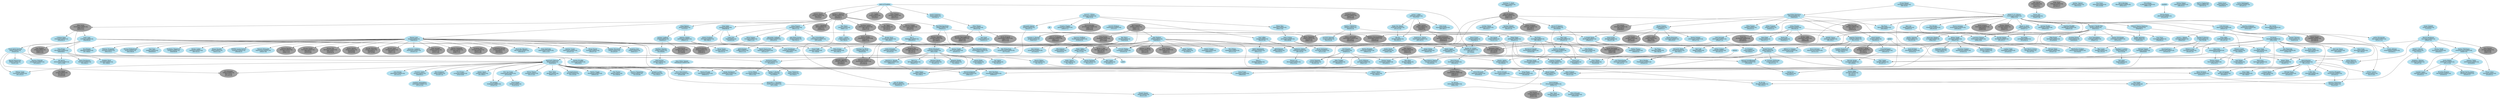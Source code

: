 
# This file is meant to list all FreeBSD src committers and describe the
# mentor-mentee relationships between them.
# The graphical output can be generated from this file with the following
# command:
# $ dot -T png -o file.png committers-src.dot
#
# The dot binary is part of the graphics/graphviz port.

digraph src {

# Node definitions follow this example:
#
#   foo [label="Foo Bar\nfoo@FreeBSD.org\n????/??/??"]
#
# ????/??/?? is the date when the commit bit was obtained, usually the one you
# can find in git logs for the access file in the internal/admin branch.
# Use YYYY/MM/DD format.
#
# For returned commit bits, the node definition will follow this example:
#
#   foo [label="Foo Bar\nfoo@FreeBSD.org\n????/??/??\n????/??/??"]
#
# The first date is the same as for an active committer, the second date is
# the date when the commit bit has been returned. Again, check git logs.

node [color=grey62, style=filled, bgcolor=black];

# Alumni go here.. Try to keep things sorted.

alm [label="Andrew Moore\nalm@FreeBSD.org\n1993/06/12\n????/??/??"]
anholt [label="Eric Anholt\nanholt@FreeBSD.org\n2002/04/22\n2008/08/07"]
archie [label="Archie Cobbs\narchie@FreeBSD.org\n1998/11/06\n2006/06/09"]
arr [label="Andrew R. Reiter\narr@FreeBSD.org\n2001/11/02\n2005/05/25"]
arun [label="Arun Sharma\narun@FreeBSD.org\n2003/03/06\n2006/12/16"]
asmodai [label="Jeroen Ruigrok\nasmodai@FreeBSD.org\n1999/12/16\n2001/11/16"]
benjsc [label="Benjamin Close\nbenjsc@FreeBSD.org\n2007/02/09\n2010/09/15"]
billf [label="Bill Fumerola\nbillf@FreeBSD.org\n1998/11/11\n2008/11/10"]
bmah [label="Bruce A. Mah\nbmah@FreeBSD.org\n2002/01/29\n2009/09/13"]
bmilekic [label="Bosko Milekic\nbmilekic@FreeBSD.org\n2000/09/21\n2008/11/10"]
bushman [label="Michael Bushkov\nbushman@FreeBSD.org\n2007/03/10\n2010/04/29"]
carl [label="Carl Delsey\ncarl@FreeBSD.org\n2013/01/14\n2014/03/06"]
ceri [label="Ceri Davies\nceri@FreeBSD.org\n2006/11/07\n2012/03/07"]
cjc [label="Crist J. Clark\ncjc@FreeBSD.org\n2001/06/01\n2006/12/29"]
davidxu [label="David Xu\ndavidxu@FreeBSD.org\n2002/09/02\n2014/04/14"]
dds [label="Diomidis Spinellis\ndds@FreeBSD.org\n2003/06/20\n2010/09/22"]
dhartmei [label="Daniel Hartmeier\ndhartmei@FreeBSD.org\n2004/04/06\n2008/12/08"]
dmlb [label="Duncan Barclay\ndmlb@FreeBSD.org\n2001/12/14\n2008/11/10"]
dougb [label="Doug Barton\ndougb@FreeBSD.org\n2000/10/26\n2012/10/08"]
eik [label="Oliver Eikemeier\neik@FreeBSD.org\n2004/05/20\n2008/11/10"]
furuta [label="Atsushi Furuta\nfuruta@FreeBSD.org\n2000/06/21\n2003/03/08"]
gj [label="Gary L. Jennejohn\ngj@FreeBSD.org\n1994/??/??\n2006/04/28"]
groudier [label="Gerard Roudier\ngroudier@FreeBSD.org\n1999/12/30\n2006/04/06"]
jake [label="Jake Burkholder\njake@FreeBSD.org\n2000/05/16\n2008/11/10"]
jayanth [label="Jayanth Vijayaraghavan\njayanth@FreeBSD.org\n2000/05/08\n2008/11/10"]
jb [label="John Birrell\njb@FreeBSD.org\n1997/03/27\n2009/12/15"]
jdp [label="John Polstra\njdp@FreeBSD.org\n1995/12/07\n2008/02/26"]
jedgar [label="Chris D. Faulhaber\njedgar@FreeBSD.org\n1999/12/15\n2006/04/07"]
jkh [label="Jordan K. Hubbard\njkh@FreeBSD.org\n1993/06/12\n2008/06/13"]
jlemon [label="Jonathan Lemon\njlemon@FreeBSD.org\n1997/08/14\n2008/11/10"]
joe [label="Josef Karthauser\njoe@FreeBSD.org\n1999/10/22\n2008/08/10"]
jtc [label="J.T. Conklin\njtc@FreeBSD.org\n1993/06/12\n????/??/??"]
kargl [label="Steven G. Kargl\nkargl@FreeBSD.org\n2011/01/17\n2015/06/28"]
kbyanc [label="Kelly Yancey\nkbyanc@FreeBSD.org\n2000/07/11\n2006/07/25"]
keichii [label="Michael Wu\nkeichii@FreeBSD.org\n2001/03/07\n2006/04/28"]
linimon [label="Mark Linimon\nlinimon@FreeBSD.org\n2006/09/30\n2008/05/04"]
lulf [label="Ulf Lilleengen\nlulf@FreeBSD.org\n2007/10/24\n2012/01/19"]
mb [label="Maxim Bolotin\nmb@FreeBSD.org\n2000/04/06\n2003/03/08"]
marks [label="Mark Santcroos\nmarks@FreeBSD.org\n2004/03/18\n2008/09/29"]
mike [label="Mike Barcroft\nmike@FreeBSD.org\n2001/07/17\n2006/04/28"]
msmith [label="Mike Smith\nmsmith@FreeBSD.org\n1996/10/22\n2003/12/15"]
murray [label="Murray Stokely\nmurray@FreeBSD.org\n2000/04/05\n2010/07/25"]
mux [label="Maxime Henrion\nmux@FreeBSD.org\n2002/03/03\n2011/06/22"]
nate [label="Nate Willams\nnate@FreeBSD.org\n1993/06/12\n2003/12/15"]
njl [label="Nate Lawson\nnjl@FreeBSD.org\n2002/08/07\n2008/02/16"]
non [label="Noriaki Mitsnaga\nnon@FreeBSD.org\n2000/06/19\n2007/03/06"]
onoe [label="Atsushi Onoe\nonoe@FreeBSD.org\n2000/07/21\n2008/11/10"]
rafan [label="Rong-En Fan\nrafan@FreeBSD.org\n2007/01/31\n2012/07/23"]
randi [label="Randi Harper\nrandi@FreeBSD.org\n2010/04/20\n2012/05/10"]
rink [label="Rink Springer\nrink@FreeBSD.org\n2006/01/16\n2010/11/04"]
robert [label="Robert Drehmel\nrobert@FreeBSD.org\n2001/08/23\n2006/05/13"]
sah [label="Sam Hopkins\nsah@FreeBSD.org\n2004/12/15\n2008/11/10"]
shafeeq [label="Shafeeq Sinnamohideen\nshafeeq@FreeBSD.org\n2000/06/19\n2006/04/06"]
sheldonh [label="Sheldon Hearn\nsheldonh@FreeBSD.org\n1999/06/14\n2006/05/13"]
shiba [label="Takeshi Shibagaki\nshiba@FreeBSD.org\n2000/06/19\n2008/11/10"]
shin [label="Yoshinobu Inoue\nshin@FreeBSD.org\n1999/07/29\n2003/03/08"]
snb [label="Nick Barkas\nsnb@FreeBSD.org\n2009/05/05\n2010/11/04"]
tmm [label="Thomas Moestl\ntmm@FreeBSD.org\n2001/03/07\n2006/07/12"]
toshi [label="Toshihiko Arai\ntoshi@FreeBSD.org\n2000/07/06\n2003/03/08"]
tshiozak [label="Takuya SHIOZAKI\ntshiozak@FreeBSD.org\n2001/04/25\n2003/03/08"]
uch [label="UCHIYAMA Yasushi\nuch@FreeBSD.org\n2000/06/21\n2002/04/24"]
wilko [label="Wilko Bulte\nwilko@FreeBSD.org\n2000/01/13\n2013/01/17"]
yar [label="Yar Tikhiy\nyar@FreeBSD.org\n2001/03/25\n2012/05/23"]
zack [label="Zack Kirsch\nzack@FreeBSD.org\n2010/11/05\n2012/09/08"]


node [color=lightblue2, style=filled, bgcolor=black];

# Current src committers go here. Try to keep things sorted.

"0mp" [label="Mateusz Piotrowski\n0mp@FreeBSD.org\n2024/10/07"]
ache [label="Andrey Chernov\nache@FreeBSD.org\n1993/10/31"]
achim [label="Achim Leubner\nachim@FreeBSD.org\n2013/01/23"]
adrian [label="Adrian Chadd\nadrian@FreeBSD.org\n2000/07/03"]
ae [label="Andrey V. Elsukov\nae@FreeBSD.org\n2010/06/03"]
akiyama [label="Shunsuke Akiyama\nakiyama@FreeBSD.org\n2000/06/19"]
akiyano [label="Arthur Kiyanovski\nakiyano@FreeBSD.org\n2023/11/14"]
alc [label="Alan Cox\nalc@FreeBSD.org\n1999/02/23"]
alfredo [label="Alfredo Dal'Ava Junior\nalfredo@FreeBSD.org\n2020/01/27"]
allanjude [label="Allan Jude\nallanjude@FreeBSD.org\n2015/07/30"]
ambrisko [label="Doug Ambrisko\nambrisko@FreeBSD.org\n2001/12/19"]
anchie [label="Ana Kukec\nanchie@FreeBSD.org\n2010/04/14"]
andre [label="Andre Oppermann\nandre@FreeBSD.org\n2003/11/12"]
andreast [label="Andreas Tobler\nandreast@FreeBSD.org\n2010/09/05"]
andrew [label="Andrew Turner\nandrew@FreeBSD.org\n2010/07/19"]
antoine [label="Antoine Brodin\nantoine@FreeBSD.org\n2008/02/03"]
araujo [label="Marcelo Araujo\naraujo@FreeBSD.org\n2015/08/04"]
arichardson [label="Alex Richardson\narichardson@FreeBSD.org\n2017/10/30"]
ariff [label="Ariff Abdullah\nariff@FreeBSD.org\n2005/11/14"]
art [label="Artem Belevich\nart@FreeBSD.org\n2011/03/29"]
arybchik [label="Andrew Rybchenko\narybchik@FreeBSD.org\n2014/10/12"]
asiciliano [label="Alfonso S. Siciliano\nasiciliano@FreeBSD.org\n2022/02/09"]
asomers [label="Alan Somers\nasomers@FreeBSD.org\n2013/04/24"]
avg [label="Andriy Gapon\navg@FreeBSD.org\n2009/02/18"]
avos [label="Andriy Voskoboinyk\navos@FreeBSD.org\n2015/09/24"]
badger [label="Eric Badger\nbadger@FreeBSD.org\n2016/07/01"]
bapt [label="Baptiste Daroussin\nbapt@FreeBSD.org\n2011/12/23"]
bcran [label="Rebecca Cran\nbcran@FreeBSD.org\n2010/01/29"]
bde [label="Bruce Evans\nbde@FreeBSD.org\n1994/08/20"]
bdragon [label="Brandon Bergren\nbdragon@FreeBSD.org\n2019/05/31"]
bdrewery [label="Bryan Drewery\nbdrewery@FreeBSD.org\n2013/12/14"]
benl [label="Ben Laurie\nbenl@FreeBSD.org\n2011/05/18"]
benno [label="Benno Rice\nbenno@FreeBSD.org\n2000/11/02"]
bms [label="Bruce M Simpson\nbms@FreeBSD.org\n2003/08/06"]
bnovkov [label="Bojan Novkovic\nbnovkov@FreeBSD.org\n2024/02/13"]
br [label="Ruslan Bukin\nbr@FreeBSD.org\n2013/09/02"]
brian [label="Brian Somers\nbrian@FreeBSD.org\n1996/12/16"]
brooks [label="Brooks Davis\nbrooks@FreeBSD.org\n2001/06/21"]
brueffer [label="Christian Brueffer\nbrueffer@FreeBSD.org\n2006/02/28"]
bruno [label="Bruno Ducrot\nbruno@FreeBSD.org\n2005/07/18"]
bryanv [label="Bryan Venteicher\nbryanv@FreeBSD.org\n2012/11/03"]
bschmidt [label="Bernhard Schmidt\nbschmidt@FreeBSD.org\n2010/02/06"]
bwidawsk [label="Ben Widawsky\nbwidawsk@FreeBSD.org\n2018/07/05"]
bz [label="Bjoern A. Zeeb\nbz@FreeBSD.org\n2004/07/27"]
cc [label="Cheng Cui\ncc@FreeBSD.org\n2023/02/15"]
cem [label="Conrad Meyer\ncem@FreeBSD.org\n2015/07/05"]
christos [label="Christos Margiolis\nchristos@FreeBSD.org\n2023/05/22"]
chuck [label="Chuck Tuffli\nchuck@FreeBSD.org\n2017/09/06"]
cognet [label="Olivier Houchard\ncognet@FreeBSD.org\n2002/10/09"]
cokane [label="Coleman Kane\ncokane@FreeBSD.org\n2000/06/19"]
corvink [label="Corvin Köhne\ncorvink@FreeBSD.org\n2022/11/02"]
cperciva [label="Colin Percival\ncperciva@FreeBSD.org\n2004/01/20"]
csjp [label="Christian S.J. Peron\ncsjp@FreeBSD.org\n2004/05/04"]
cy [label="Cy Schubert\ncy@FreeBSD.org\n2013/04/23"]
dab [label="David Bright\ndab@FreeBSD.org\n2016/10/24"]
das [label="David Schultz\ndas@FreeBSD.org\n2003/02/21"]
davide [label="Davide Italiano\ndavide@FreeBSD.org\n2012/01/27"]
dchagin [label="Dmitry Chagin\ndchagin@FreeBSD.org\n2009/02/28"]
def [label="Konrad Witaszczyk\ndef@FreeBSD.org\n2016/11/02"]
delphij [label="Xin Li\ndelphij@FreeBSD.org\n2004/09/14"]
des [label="Dag-Erling Smorgrav\ndes@FreeBSD.org\n1998/04/03"]
dexuan [label="Dexuan Cui\ndexuan@FreeBSD.org\n2016/10/24"]
dfr [label="Doug Rabson\ndfr@FreeBSD.org\n????/??/??"]
dg [label="David Greenman\ndg@FreeBSD.org\n1993/06/14"]
dim [label="Dimitry Andric\ndim@FreeBSD.org\n2010/08/30"]
donner [label="Lutz Donnerhacke\ndonner@FreeBSD.org\n2021/01/14"]
dougm [label="Doug Moore\ndougm@FreeBSD.org\n2019/04/30"]
dsl [label="Dmitry Salychev\ndsl@FreeBSD.org\n2022/07/02"]
dteske [label="Devin Teske\ndteske@FreeBSD.org\n2012/04/10"]
dumbbell [label="Jean-Sebastien Pedron\ndumbbell@FreeBSD.org\n2004/11/29"]
dwmalone [label="David Malone\ndwmalone@FreeBSD.org\n2000/07/11"]
eadler [label="Eitan Adler\neadler@FreeBSD.org\n2012/01/18"]
ed [label="Ed Schouten\ned@FreeBSD.org\n2008/05/22"]
edavis [label="Eric Davis\nedavis@FreeBSD.org\n2013/10/09"]
edwin [label="Edwin Groothuis\nedwin@FreeBSD.org\n2007/06/25"]
eivind [label="Eivind Eklund\neivind@FreeBSD.org\n1997/02/02"]
emaste [label="Ed Maste\nemaste@FreeBSD.org\n2005/10/04"]
emax [label="Maksim Yevmenkin\nemax@FreeBSD.org\n2003/10/12"]
eri [label="Ermal Luci\neri@FreeBSD.org\n2008/06/11"]
erj [label="Eric Joyner\nerj@FreeBSD.org\n2014/12/14"]
eugen [label="Eugene Grosbein\neugen@FreeBSD.org\n2017/09/19"]
fabient [label="Fabien Thomas\nfabient@FreeBSD.org\n2009/03/16"]
fanf [label="Tony Finch\nfanf@FreeBSD.org\n2002/05/05"]
fjoe [label="Max Khon\nfjoe@FreeBSD.org\n2001/08/06"]
flz [label="Florent Thoumie\nflz@FreeBSD.org\n2006/03/30"]
freqlabs [label="Ryan Moeller\nfreqlabs@FreeBSD.org\n2020/02/10"]
fsu [label="Fedor Uporov\nfsu@FreeBSD.org\n2017/08/28"]
gabor [label="Gabor Kovesdan\ngabor@FreeBSD.org\n2010/02/02"]
gad [label="Garance A. Drosehn\ngad@FreeBSD.org\n2000/10/27"]
gallatin [label="Andrew Gallatin\ngallatin@FreeBSD.org\n1999/01/15"]
ganbold [label="Ganbold Tsagaankhuu\nganbold@FreeBSD.org\n2013/12/18"]
gavin [label="Gavin Atkinson\ngavin@FreeBSD.org\n2009/12/07"]
gibbs [label="Justin T. Gibbs\ngibbs@FreeBSD.org\n????/??/??"]
gjb [label="Glen Barber\ngjb@FreeBSD.org\n2013/06/04"]
gleb [label="Gleb Kurtsou\ngleb@FreeBSD.org\n2011/09/19"]
glebius [label="Gleb Smirnoff\nglebius@FreeBSD.org\n2004/07/14"]
gnn [label="George V. Neville-Neil\ngnn@FreeBSD.org\n2004/10/11"]
gordon [label="Gordon Tetlow\ngordon@FreeBSD.org\n2002/05/17"]
grehan [label="Peter Grehan\ngrehan@FreeBSD.org\n2002/08/08"]
grog [label="Greg Lehey\ngrog@FreeBSD.org\n1998/08/30"]
gshapiro [label="Gregory Shapiro\ngshapiro@FreeBSD.org\n2000/07/12"]
harti [label="Hartmut Brandt\nharti@FreeBSD.org\n2003/01/29"]
hiren [label="Hiren Panchasara\nhiren@FreeBSD.org\n2013/04/12"]
hmp [label="Hiten Pandya\nhmp@FreeBSD.org\n2004/03/23"]
hselasky [label="Hans Petter Selasky\nhselasky@FreeBSD.org\n"]
ian [label="Ian Lepore\nian@FreeBSD.org\n2013/01/07"]
iedowse [label="Ian Dowse\niedowse@FreeBSD.org\n2000/12/01"]
igoro [label="Igor Ostapenko\nigoro@FreeBSD.org\n2024/08/22"]
imp [label="Warner Losh\nimp@FreeBSD.org\n1996/09/20"]
ivoras [label="Ivan Voras\nivoras@FreeBSD.org\n2008/06/10"]
ivy [label="Lexi Winter\nivy@FreeBSD.org\n2025/04/28"]
jah [label="Jason A. Harmening\njah@FreeBSD.org\n2015/03/08"]
jamie [label="Jamie Gritton\njamie@FreeBSD.org\n2009/01/28"]
jasone [label="Jason Evans\njasone@FreeBSD.org\n1999/03/03"]
jceel [label="Jakub Klama\njceel@FreeBSD.org\n2011/09/25"]
jch [label="Julien Charbon\njch@FreeBSD.org\n2014/09/24"]
jchandra [label="Jayachandran C.\njchandra@FreeBSD.org\n2010/05/19"]
jeb [label="Jeb Cramer\njeb@FreeBSD.org\n2018/01/25"]
jeff [label="Jeff Roberson\njeff@FreeBSD.org\n2002/02/21"]
jfree [label="Jake Freeland\njfree@FreeBSD.org\n2023/11/03"]
jh [label="Jaakko Heinonen\njh@FreeBSD.org\n2009/10/02"]
jhb [label="John Baldwin\njhb@FreeBSD.org\n1999/08/23"]
jhibbits [label="Justin Hibbits\njhibbits@FreeBSD.org\n2011/11/30"]
jilles [label="Jilles Tjoelker\njilles@FreeBSD.org\n2009/05/22"]
jimharris [label="Jim Harris\njimharris@FreeBSD.org\n2011/12/09"]
jinmei [label="JINMEI Tatuya\njinmei@FreeBSD.org\n2007/03/17"]
jkim [label="Jung-uk Kim\njkim@FreeBSD.org\n2005/07/06"]
jkoshy [label="A. Joseph Koshy\njkoshy@FreeBSD.org\n1998/05/13"]
jlduran [label="Jose Luis Duran\njlduran@FreeBSD.org\n2024/09/05"]
jlh [label="Jeremie Le Hen\njlh@FreeBSD.org\n2012/04/22"]
jls [label="Jordan Sissel\njls@FreeBSD.org\n2006/12/06"]
jmcneill [label="Jared McNeill\njmcneill@FreeBSD.org\n2016/02/24"]
jmg [label="John-Mark Gurney\njmg@FreeBSD.org\n1997/02/13"]
jmmv [label="Julio Merino\njmmv@FreeBSD.org\n2013/11/02"]
joerg [label="Joerg Wunsch\njoerg@FreeBSD.org\n1993/11/14"]
johalun [label="Johannes Lundberg\njohalun@FreeBSD.org\n2019/01/19"]
jon [label="Jonathan Chen\njon@FreeBSD.org\n2000/10/17"]
jonathan [label="Jonathan Anderson\njonathan@FreeBSD.org\n2010/10/07"]
jpaetzel [label="Josh Paetzel\njpaetzel@FreeBSD.org\n2011/01/21"]
jrtc27 [label="Jessica Clarke\njrtc27@FreeBSD.org\n2020/01/23"]
jtl [label="Jonathan T. Looney\njtl@FreeBSD.org\n2015/10/26"]
julian [label="Julian Elischer\njulian@FreeBSD.org\n1993/04/19"]
jwd [label="John De Boskey\njwd@FreeBSD.org\n2000/05/19"]
kaiw [label="Kai Wang\nkaiw@FreeBSD.org\n2007/09/26"]
kaktus [label="Pawel Biernacki\nkaktus@FreeBSD.org\n2019/09/26"]
kan [label="Alexander Kabaev\nkan@FreeBSD.org\n2002/07/21"]
karels [label="Mike Karels\nkarels@FreeBSD.org\n2016/06/09"]
kbowling [label="Kevin Bowling\nkbowling@FreeBSD.org\n2024/10/15"]
kd [label="Kornel Dulęba\nkd@FreeBSD.org\n2022/06/22"]
ken [label="Ken Merry\nken@FreeBSD.org\n1998/09/08"]
kensmith [label="Ken Smith\nkensmith@FreeBSD.org\n2004/01/23"]
kevans [label="Kyle Evans\nkevans@FreeBSD.org\n2017/06/20"]
kevlo [label="Kevin Lo\nkevlo@FreeBSD.org\n2006/07/23"]
khng [label="Ka Ho Ng\nkhng@FreeBSD.org\n2021/03/15"]
kib [label="Konstantin Belousov\nkib@FreeBSD.org\n2006/06/03"]
kibab [label="Ilya Bakulin\nkibab@FreeBSD.org\n2017/09/02"]
kmacy [label="Kip Macy\nkmacy@FreeBSD.org\n2005/06/01"]
kp [label="Kristof Provost\nkp@FreeBSD.org\n2015/03/22"]
landonf [label="Landon Fuller\nlandonf@FreeBSD.org\n2016/05/31"]
le [label="Lukas Ertl\nle@FreeBSD.org\n2004/02/02"]
leitao [label="Breno Leitao\nleitao@FreeBSD.org\n2018/05/22"]
lidl [label="Kurt Lidl\nlidl@FreeBSD.org\n2015/10/21"]
loos [label="Luiz Otavio O Souza\nloos@FreeBSD.org\n2013/07/03"]
lstewart [label="Lawrence Stewart\nlstewart@FreeBSD.org\n2008/10/06"]
luporl [label="Leandro Lupori\nluporl@FreeBSD.org\n2018/05/21"]
lwhsu [label="Li-Wen Hsu\nlwhsu@FreeBSD.org\n2018/08/09"]
manu [label="Emmanuel Vadot\nmanu@FreeBSD.org\n2016/04/24"]
marcel [label="Marcel Moolenaar\nmarcel@FreeBSD.org\n1999/07/03"]
marius [label="Marius Strobl\nmarius@FreeBSD.org\n2004/04/17"]
markj [label="Mark Johnston\nmarkj@FreeBSD.org\n2012/12/18"]
markm [label="Mark Murray\nmarkm@FreeBSD.org\n1995/04/24"]
markus [label="Markus Brueffer\nmarkus@FreeBSD.org\n2006/06/01"]
matteo [label="Matteo Riondato\nmatteo@FreeBSD.org\n2006/01/18"]
mav [label="Alexander Motin\nmav@FreeBSD.org\n2007/04/12"]
maxim [label="Maxim Konovalov\nmaxim@FreeBSD.org\n2002/02/07"]
mdf [label="Matthew Fleming\nmdf@FreeBSD.org\n2010/06/04"]
mdodd [label="Matthew N. Dodd\nmdodd@FreeBSD.org\n1999/07/27"]
melifaro [label="Alexander V. Chernikov\nmelifaro@FreeBSD.org\n2011/10/04"]
mhorne [label="Mitchell Horne\nmhorne@FreeBSD.org\n2019/03/20"]
miwi [label="Martin Wilke\nmiwi@FreeBSD.org\n2011/02/18\n2018/06/14"]
mizhka [label="Michael Zhilin\nmizhka@FreeBSD.org\n2016/07/19"]
mjacob [label="Matt Jacob\nmjacob@FreeBSD.org\n1997/08/13"]
mjg [label="Mateusz Guzik\nmjg@FreeBSD.org\n2012/06/04"]
mjoras [label="Matt Joras\nmjoras@FreeBSD.org\n2017/07/12"]
mlaier [label="Max Laier\nmlaier@FreeBSD.org\n2004/02/10"]
mmel [label="Michal Meloun\nmmel@FreeBSD.org\n2015/11/01"]
monthadar [label="Monthadar Al Jaberi\nmonthadar@FreeBSD.org\n2012/04/02"]
mp [label="Mark Peek\nmp@FreeBSD.org\n2001/07/27"]
mr [label="Michael Reifenberger\nmr@FreeBSD.org\n2001/09/30"]
mw [label="Marcin Wojtas\nmw@FreeBSD.org\n2017/07/18"]
neel [label="Neel Natu\nneel@FreeBSD.org\n2009/09/20"]
netchild [label="Alexander Leidinger\nnetchild@FreeBSD.org\n2005/03/31"]
ngie [label="Enji Cooper\nngie@FreeBSD.org\n2014/07/27"]
nick [label="Nick O'Brien\nnick@FreeBSD.org\n2020/03/09"]
nork [label="Norikatsu Shigemura\nnork@FreeBSD.org\n2009/06/09"]
np [label="Navdeep Parhar\nnp@FreeBSD.org\n2009/06/05"]
nwhitehorn [label="Nathan Whitehorn\nnwhitehorn@FreeBSD.org\n2008/07/03"]
n_hibma [label="Nick Hibma\nn_hibma@FreeBSD.org\n1998/11/26"]
obrien [label="David E. O'Brien\nobrien@FreeBSD.org\n1996/10/29"]
oh [label="Oskar Holmlund\noh@FreeBSD.org\n2021/04/21"]
olce [label="Olivier Certner\nolce@FreeBSD.org\n2023/12/01"]
olli [label="Oliver Fromme\nolli@FreeBSD.org\n2008/02/14"]
osamaabb [label="Osama Abboud\nosamaabb@FreeBSD.org\n2024/06/12"]
oshogbo [label="Mariusz Zaborski\noshogbo@FreeBSD.org\n2015/04/15"]
peadar [label="Peter Edwards\npeadar@FreeBSD.org\n2004/03/08"]
peter [label="Peter Wemm\npeter@FreeBSD.org\n1995/07/04"]
peterj [label="Peter Jeremy\npeterj@FreeBSD.org\n2012/09/14"]
pfg [label="Pedro Giffuni\npfg@FreeBSD.org\n2011/12/01"]
phil [label="Phil Shafer\nphil@FreeBSD.ogr\n2015/12/30"]
philip [label="Philip Paeps\nphilip@FreeBSD.org\n2004/01/21"]
phk [label="Poul-Henning Kamp\nphk@FreeBSD.org\n1994/02/21"]
pho [label="Peter Holm\npho@FreeBSD.org\n2008/11/16"]
pjd [label="Pawel Jakub Dawidek\npjd@FreeBSD.org\n2004/02/02"]
pkelsey [label="Patrick Kelsey\npkelsey@FreeBSD.org\n2014/05/29"]
pluknet [label="Sergey Kandaurov\npluknet@FreeBSD.org\n2010/10/05"]
ps [label="Paul Saab\nps@FreeBSD.org\n2000/02/23"]
qingli [label="Qing Li\nqingli@FreeBSD.org\n2005/04/13"]
rajeshasp [label="Rajesh Kumar M A\nrajeshasp@FreeBSD.org\n2021/01/27"]
ram [label="Ram Kishore Vegesna\nram@FreeBSD.org\n2018/04/04"]
ray [label="Aleksandr Rybalko\nray@FreeBSD.org\n2011/05/25"]
rcm [label="R. Christian McDonald\nrcm@FreeBSD.org\n2023/11/14"]
rdivacky [label="Roman Divacky\nrdivacky@FreeBSD.org\n2008/03/13"]
remko [label="Remko Lodder\nremko@FreeBSD.org\n2007/02/23"]
rew [label="Robert Wing\nrew@FreeBSD.org\n2020/07/23"]
rgrimes [label="Rodney W. Grimes\nrgrimes@FreeBSD.org\n1993/06/12\n2017/03/03"]
rik [label="Roman Kurakin\nrik@FreeBSD.org\n2003/12/18"]
rlibby [label="Ryan Libby\nrlibby@FreeBSD.org\n2017/06/07"]
rmacklem [label="Rick Macklem\nrmacklem@FreeBSD.org\n2009/03/27"]
rmh [label="Robert Millan\nrmh@FreeBSD.org\n2011/09/18"]
rnoland [label="Robert Noland\nrnoland@FreeBSD.org\n2008/09/15"]
roberto [label="Ollivier Robert\nroberto@FreeBSD.org\n1995/02/22"]
rodrigc [label="Craig Rodrigues\nrodrigc@FreeBSD.org\n2005/05/14"]
royger [label="Roger Pau Monne\nroyger@FreeBSD.org\n2013/11/26"]
rpaulo [label="Rui Paulo\nrpaulo@FreeBSD.org\n2007/09/25"]
rpokala [label="Ravi Pokala\nrpokala@FreeBSD.org\n2015/11/19"]
rrs [label="Randall R Stewart\nrrs@FreeBSD.org\n2007/02/08"]
rscheff [label="Richard Scheffenegger\nrscheff@FreeBSD.org\n2020/04/06"]
rse [label="Ralf S. Engelschall\nrse@FreeBSD.org\n1997/07/31"]
rstone [label="Ryan Stone\nrstone@FreeBSD.org\n2010/04/19"]
ru [label="Ruslan Ermilov\nru@FreeBSD.org\n1999/05/27"]
rwatson [label="Robert N. M. Watson\nrwatson@FreeBSD.org\n1999/12/16"]
sam [label="Sam Leffler\nsam@FreeBSD.org\n2002/07/02"]
sanpei [label="MIHIRA Sanpei Yoshiro\nsanpei@FreeBSD.org\n2000/06/19"]
sbruno [label="Sean Bruno\nsbruno@FreeBSD.org\n2008/08/02"]
scf [label="Sean C. Farley\nscf@FreeBSD.org\n2007/06/24"]
schweikh [label="Jens Schweikhardt\nschweikh@FreeBSD.org\n2001/04/06"]
scottl [label="Scott Long\nscottl@FreeBSD.org\n2000/09/28"]
scottph [label="D Scott Phillips\nscottph@FreeBSD.org\n2019/05/28"]
se [label="Stefan Esser\nse@FreeBSD.org\n1994/08/26"]
sephe [label="Sepherosa Ziehau\nsephe@FreeBSD.org\n2007/03/28"]
sepotvin [label="Stephane E. Potvin\nsepotvin@FreeBSD.org\n2007/02/15"]
sgalabov [label="Stanislav Galabov\nsgalabov@FreeBSD.org\n2016/02/24"]
shurd [label="Stephen Hurd\nshurd@FreeBSD.org\n2017/09/02"]
simon [label="Simon L. Nielsen\nsimon@FreeBSD.org\n2006/03/07"]
sjg [label="Simon J. Gerraty\nsjg@FreeBSD.org\n2012/10/23"]
skra [label="Svatopluk Kraus\nskra@FreeBSD.org\n2015/10/28"]
slavash [label="Slava Shwartsman\nslavash@FreeBSD.org\n2018/02/08"]
slm [label="Stephen McConnell\nslm@FreeBSD.org\n2014/05/07"]
smh [label="Steven Hartland\nsmh@FreeBSD.org\n2012/11/12"]
sobomax [label="Maxim Sobolev\nsobomax@FreeBSD.org\n2001/07/25"]
sos [label="Soren Schmidt\nsos@FreeBSD.org\n????/??/??"]
sson [label="Stacey Son\nsson@FreeBSD.org\n2008/07/08"]
stas [label="Stanislav Sedov\nstas@FreeBSD.org\n2008/08/22"]
stevek [label="Stephen J. Kiernan\nstevek@FreeBSD.org\n2016/07/18"]
suz [label="SUZUKI Shinsuke\nsuz@FreeBSD.org\n2002/03/26"]
syrinx [label="Shteryana Shopova\nsyrinx@FreeBSD.org\n2006/10/07"]
takawata [label="Takanori Watanabe\ntakawata@FreeBSD.org\n2000/07/06"]
theraven [label="David Chisnall\ntheraven@FreeBSD.org\n2011/11/11"]
thj [label="Tom Jones\nthj@FreeBSD.org\n2018/04/07"]
thompsa [label="Andrew Thompson\nthompsa@FreeBSD.org\n2005/05/25"]
ticso [label="Bernd Walter\nticso@FreeBSD.org\n2002/01/31"]
tijl [label="Tijl Coosemans\ntijl@FreeBSD.org\n2010/07/16"]
tmunro [label="Thomas Munro\ntmunro@FreeBSD.org\n2018/10/15"]
tsoome [label="Toomas Soome\ntsoome@FreeBSD.org\n2016/08/10"]
trasz [label="Edward Tomasz Napierala\ntrasz@FreeBSD.org\n2008/08/22"]
trhodes [label="Tom Rhodes\ntrhodes@FreeBSD.org\n2002/05/28"]
trociny [label="Mikolaj Golub\ntrociny@FreeBSD.org\n2011/03/10"]
tuexen [label="Michael Tuexen\ntuexen@FreeBSD.org\n2009/06/06"]
tychon [label="Tycho Nightingale\ntychon@FreeBSD.org\n2014/01/21"]
ume [label="Hajimu UMEMOTO\nume@FreeBSD.org\n2000/02/26"]
uqs [label="Ulrich Spoerlein\nuqs@FreeBSD.org\n2010/01/28"]
vangyzen [label="Eric van Gyzen\nvangyzen@FreeBSD.org\n2015/03/08"]
vanhu [label="Yvan Vanhullebus\nvanhu@FreeBSD.org\n2008/07/21"]
versus [label="Konrad Jankowski\nversus@FreeBSD.org\n2008/10/27"]
vmaffione [label="Vincenzo Maffione\nvmaffione@FreeBSD.org\n2018/03/19"]
weongyo [label="Weongyo Jeong\nweongyo@FreeBSD.org\n2007/12/21"]
wes [label="Wes Peters\nwes@FreeBSD.org\n1998/11/25"]
whu [label="Wei Hu\nwhu@FreeBSD.org\n2015/02/11"]
will [label="Will Andrews\nwill@FreeBSD.org\n2000/03/20"]
wkoszek [label="Wojciech A. Koszek\nwkoszek@FreeBSD.org\n2006/02/21"]
wma [label="Wojciech Macek\nwma@FreeBSD.org\n2016/01/18"]
wollman [label="Garrett Wollman\nwollman@FreeBSD.org\n????/??/??"]
wsalamon [label="Wayne Salamon\nwsalamon@FreeBSD.org\n2005/06/25"]
wulf [label="Vladimir Kondratyev\nwulf@FreeBSD.org\n2017/04/27"]
yongari [label="Pyun YongHyeon\nyongari@FreeBSD.org\n2004/08/01"]
yuripv [label="Yuri Pankov\nyuripv@FreeBSD.org\n2018/10/09"]
zbb [label="Zbigniew Bodek\nzbb@FreeBSD.org\n2013/09/02"]
zec [label="Marko Zec\nzec@FreeBSD.org\n2008/06/22"]
zlei [label="Zhenlei Huang\nzlei@FreeBSD.org\n2022/11/02"]
zml [label="Zachary Loafman\nzml@FreeBSD.org\n2009/05/27"]
zont [label="Andrey Zonov\nzont@FreeBSD.org\n2012/08/21"]

# Pseudo target representing rev 1.1 of commit.allow
day1 [label="Birth of FreeBSD"]

# Here are the mentor/mentee relationships.
# Group together all the mentees for a particular mentor.
# Keep the list sorted by mentor login.

day1 -> jtc
day1 -> jkh
day1 -> nate
day1 -> rgrimes
day1 -> alm
day1 -> dg

adrian -> avos
adrian -> jmcneill
adrian -> landonf
adrian -> lidl
adrian -> loos
adrian -> mizhka
adrian -> monthadar
adrian -> ray
adrian -> rmh
adrian -> sephe
adrian -> sgalabov

ae -> melifaro

akiyano -> osamaabb

allanjude -> rew
allanjude -> tmunro
allanjude -> tsoome

alc -> davide

andre -> qingli

andrew -> manu

anholt -> jkim

araujo -> miwi

avg -> art
avg -> eugen
avg -> pluknet
avg -> smh

bapt -> allanjude
bapt -> araujo
bapt -> asiciliano
bapt -> bdrewery
bapt -> wulf

bde -> rgrimes

benno -> grehan

billf -> dougb
billf -> gad
billf -> jedgar
billf -> jhb
billf -> shafeeq
billf -> will

bmilekic -> csjp

bms -> dhartmei
bms -> mlaier
bms -> thompsa

bnovkov -> "0mp"

brian -> joe

brooks -> bushman
brooks -> jamie
brooks -> theraven
brooks -> arichardson
brooks -> jrtc27

bz -> anchie
bz -> jamie
bz -> syrinx
bz -> dsl

christos -> "0mp"

cognet -> br
cognet -> jceel
cognet -> kevlo
cognet -> ian
cognet -> manu
cognet -> mw
cognet -> wkoszek
cognet -> wma
cognet -> zbb

cperciva -> akiyano
cperciva -> eadler
cperciva -> flz
cperciva -> osamaabb
cperciva -> randi
cperciva -> simon

csjp -> bushman

das -> kargl
das -> rodrigc

delphij -> gabor
delphij -> rafan
delphij -> sephe

des -> anholt
des -> hmp
des -> ivy
des -> mike
des -> olli
des -> ru
des -> bapt

dds -> versus

dfr -> gallatin
dfr -> zml

dg -> peter

dim -> theraven

dwmalone -> fanf
dwmalone -> peadar
dwmalone -> snb

eadler -> bcran

ed -> dim
ed -> gavin
ed -> jilles
ed -> rdivacky
ed -> uqs

eivind -> des
eivind -> rwatson

emaste -> achim
emaste -> bwidawsk
emaste -> dteske
emaste -> jlduran
emaste -> kd
emaste -> kevans
emaste -> lwhsu
emaste -> markj
emaste -> ngie
emaste -> olce
emaste -> rstone
emaste -> scottph

emax -> markus

erj -> jeb

fjoe -> versus

gallatin -> ticso
gallatin -> rajeshasp

gavin -> versus

gibbs -> mjacob
gibbs -> njl
gibbs -> royger
gibbs -> whu

glebius -> cy
glebius -> mav

gnn -> arybchik
gnn -> davide
gnn -> erj
gnn -> ivoras
gnn -> jinmei
gnn -> jkoshy
gnn -> jtl
gnn -> karels
gnn -> kp
gnn -> lstewart
gnn -> np
gnn -> rrs
gnn -> vanhu

gonzo -> jmcneill
gonzo -> wulf

grehan -> bryanv
grehan -> rgrimes

grog -> edwin
grog -> le
grog -> peterj

hselasky -> slavash

imp -> akiyama
imp -> ambrisko
imp -> andrew
imp -> bmah
imp -> bruno
imp -> chuck
imp -> dmlb
imp -> emax
imp -> furuta
imp -> jfree
imp -> joe
imp -> johalun
imp -> jon
imp -> keichii
imp -> kibab
imp -> mb
imp -> mr
imp -> neel
imp -> non
imp -> nork
imp -> onoe
imp -> remko
imp -> rik
imp -> rink
imp -> sanpei
imp -> shiba
imp -> takawata
imp -> toshi
imp -> tsoome
imp -> uch

jake -> bms
jake -> gordon
jake -> harti
jake -> jeff
jake -> kmacy
jake -> robert
jake -> yongari

jb -> sson

jdp -> fjoe

jfv -> erj

jhb -> arr
jhb -> avg
jhb -> bnovkov
jhb -> jch
jhb -> jeff
jhb -> kbyanc
jhb -> peterj
jhb -> pfg
jhb -> rnoland
jhb -> rpokala
jhb -> arichardson
jhb -> scottph
jhb -> jrtc27

jhibbits -> alfredo
jhibbits -> bdragon
jhibbits -> leitao
jhibbits -> luporl

jimharris -> carl

jkh -> dfr
jkh -> gj
jkh -> grog
jkh -> imp
jkh -> jlemon
jkh -> joerg
jkh -> jwd
jkh -> msmith
jkh -> murray
jkh -> phk
jkh -> wes
jkh -> yar

jkoshy -> kaiw
jkoshy -> fabient
jkoshy -> rstone

jlemon -> bmilekic
jlemon -> brooks

jmallett -> pkelsey

jmmv -> ngie

joerg -> brian
joerg -> eik
joerg -> jmg
joerg -> le
joerg -> netchild
joerg -> schweikh

jtl -> ngie
jtl -> thj

julian -> glebius
julian -> davidxu
julian -> archie
julian -> adrian
julian -> zec
julian -> mp

kan -> kib

ken -> asomers
ken -> chuck
ken -> ram
ken -> slm
ken -> will

kevans -> ivy
kevans -> rew

kib -> ae
kib -> badger
kib -> dchagin
kib -> dougm
kib -> gjb
kib -> jah
kib -> jlh
kib -> jpaetzel
kib -> kaktus
kib -> lulf
kib -> melifaro
kib -> mmel
kib -> pho
kib -> pluknet
kib -> rdivacky
kib -> rmacklem
kib -> rmh
kib -> skra
kib -> slavash
kib -> stas
kib -> tijl
kib -> trociny
kib -> vangyzen
kib -> yuripv
kib -> zont

kmacy -> lstewart

kp -> donner
kp -> igoro
kp -> nick
kp -> rcm
kp -> zlei

lwhsu -> khng

manu -> corvink
manu -> oh

marcel -> allanjude
marcel -> art
marcel -> arun
marcel -> marius
marcel -> nwhitehorn
marcel -> sjg

markj -> "0mp"
markj -> bnovkov
markj -> cem
markj -> christos
markj -> dougm
markj -> igoro
markj -> jfree
markj -> lwhsu
markj -> mhorne
markj -> olce
markj -> rlibby

markm -> jasone
markm -> sheldonh

mav -> ae
mav -> eugen
mav -> freqlabs
mav -> ram

mdf -> gleb

mdodd -> jake

melifaro -> zlei

mike -> das

mjg -> kaktus
mjg -> tmunro

mlaier -> benjsc
mlaier -> dhartmei
mlaier -> thompsa
mlaier -> eri

mmacy -> freqlabs

msmith -> cokane
msmith -> jasone
msmith -> scottl

murray -> delphij

mux -> cognet
mux -> dumbbell

mw -> kd

netchild -> ariff

njl -> marks
njl -> philip
njl -> rpaulo
njl -> sepotvin

nwhitehorn -> andreast
nwhitehorn -> jhibbits
nwhitehorn -> leitao
nwhitehorn -> luporl

obrien -> benno
obrien -> groudier
obrien -> gshapiro
obrien -> kan
obrien -> sam

pfg -> pstef
pfg -> fsu

peter -> asmodai
peter -> jayanth
peter -> ps

philip -> benl
philip -> donner
philip -> ed
philip -> jls
philip -> khng
philip -> matteo
philip -> uqs
philip -> kp
philip -> nick

phk -> jkoshy
phk -> mux
phk -> rgrimes

pjd -> def
pjd -> kib
pjd -> lulf
pjd -> oshogbo
pjd -> smh
pjd -> trociny

rgrimes -> markm
rgrimes -> rscheff

rmacklem -> jwd

royger -> whu

rpaulo -> avg
rpaulo -> bschmidt
rpaulo -> dim
rpaulo -> jmmv
rpaulo -> lidl
rpaulo -> ngie

rrs -> bcran
rrs -> jchandra
rrs -> tuexen

rscheff -> cc

rstone -> markj
rstone -> mjoras

ru -> ceri
ru -> cjc
ru -> eik
ru -> maxim
ru -> sobomax

rwatson -> adrian
rwatson -> antoine
rwatson -> bmah
rwatson -> brueffer
rwatson -> bz
rwatson -> cperciva
rwatson -> emaste
rwatson -> gnn
rwatson -> jh
rwatson -> jonathan
rwatson -> kensmith
rwatson -> kmacy
rwatson -> linimon
rwatson -> rmacklem
rwatson -> shafeeq
rwatson -> tmm
rwatson -> trasz
rwatson -> trhodes
rwatson -> wsalamon

rodrigc -> araujo

sam -> andre
sam -> benjsc
sam -> sephe

sbruno -> hiren
sbruno -> jeb
sbruno -> jimharris
sbruno -> shurd

schweikh -> dds

scottl -> achim
scottl -> jimharris
scottl -> pjd
scottl -> sah
scottl -> sbruno
scottl -> scottph
scottl -> slm
scottl -> yongari

sephe -> dexuan

sheldonh -> dwmalone
sheldonh -> iedowse

shin -> ume

simon -> benl

sjg -> phil
sjg -> stevek

sos -> marcel

stas -> ganbold

theraven -> phil

thompsa -> weongyo
thompsa -> eri

trasz -> jh
trasz -> mjg

tuexen -> cc
tuexen -> rscheff

ume -> jinmei
ume -> suz
ume -> tshiozak

vangyzen -> badger
vangyzen -> dab

vmaffione -> rajeshasp

wes -> scf

wkoszek -> jceel

wollman -> gad

zml -> mdf
zml -> zack

}
